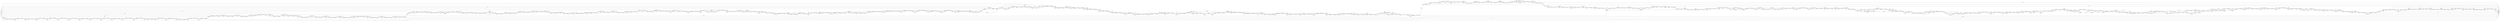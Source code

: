digraph {
	graph [rankdir=LR]
	node [shape=rectangle]
	2 -> 4 [label=40227]
	4 -> 25 [label=3340]
	4 -> 17560 [label=36887]
	25 -> 38 [label=40227]
	38 -> 1 [label=36573]
	38 -> 44 [label=3654]
	44 -> 62 [label=3652]
	44 -> 65 [label=2]
	62 -> 1 [label=4]
	62 -> 65 [label=3648]
	65 -> 91 [label=3650]
	91 -> 110 [label=3341]
	91 -> 10319 [label=309]
	110 -> 148 [label=3290]
	110 -> 10319 [label=51]
	148 -> 154 [label=3341]
	154 -> 172 [label=3650]
	172 -> 193 [label=2925]
	172 -> 25966 [label=725]
	193 -> 250 [label=3650]
	250 -> 271 [label=2561]
	250 -> 10362 [label=1089]
	271 -> 286 [label=3650]
	286 -> 307 [label=3341]
	286 -> 25886 [label=309]
	307 -> 364 [label=3650]
	364 -> 385 [label=3291]
	364 -> 10382 [label=359]
	385 -> 391 [label=3650]
	391 -> 397 [label=3649]
	391 -> 10385 [label=1]
	397 -> 409 [label=3340]
	397 -> 418 [label=309]
	409 -> 418 [label=3290]
	409 -> 10385 [label=50]
	418 -> 430 [label=3599]
	430 -> 439 [label=3650]
	439 -> 460 [label=3341]
	439 -> 25926 [label=309]
	460 -> 635 [label=3650]
	635 -> 1 [label=309]
	635 -> 711 [label=3341]
	711 -> 729 [label=3340]
	711 -> 17591 [label=1]
	729 -> 751 [label=3341]
	751 -> 785 [label=3291]
	751 -> 10435 [label=50]
	785 -> 847 [label=3341]
	847 -> 868 [label=2563]
	847 -> 10455 [label=778]
	868 -> 910 [label=3341]
	910 -> 931 [label=2562]
	910 -> 10475 [label=779]
	931 -> 958 [label=3341]
	958 -> 979 [label=2610]
	958 -> 18286 [label=731]
	979 -> 1030 [label=3341]
	1030 -> 1066 [label=3290]
	1030 -> 10500 [label=51]
	1066 -> 1174 [label=3341]
	1174 -> 1195 [label=3340]
	1174 -> 17611 [label=1]
	1195 -> 1409 [label=3341]
	1409 -> 1444 [label=2559]
	1409 -> 10544 [label=782]
	1444 -> 1489 [label=3341]
	1489 -> 1510 [label=2559]
	1489 -> 10559 [label=782]
	1510 -> 1549 [label=3341]
	1549 -> 1570 [label=2559]
	1549 -> 10584 [label=782]
	1570 -> 1579 [label=3341]
	1579 -> 1600 [label=2560]
	1579 -> 10604 [label=781]
	1600 -> 1659 [label=3341]
	1659 -> 1 [label=50]
	1659 -> 1666 [label=3291]
	1666 -> 1731 [label=3292]
	1731 -> 1752 [label=3291]
	1731 -> 26642 [label=1]
	1752 -> 1887 [label=3292]
	1887 -> 1908 [label=3291]
	1887 -> 26662 [label=1]
	1908 -> 1944 [label=3292]
	1944 -> 1971 [label=2559]
	1944 -> 17637 [label=733]
	1971 -> 1977 [label=3292]
	1977 -> 1998 [label=2559]
	1977 -> 17657 [label=733]
	1998 -> 2107 [label=3292]
	2107 -> 2121 [label=3291]
	2107 -> 2128 [label=1]
	2121 -> 2128 [label=2559]
	2121 -> 17675 [label=732]
	2128 -> 2142 [label=2560]
	2142 -> 2160 [label=2560]
	2142 -> 2163 [label=1]
	2160 -> 2163 [label=3291]
	2163 -> 2277 [label=3292]
	2277 -> 2283 [label=3291]
	2277 -> 2301 [label=1]
	2283 -> 2301 [label=3287]
	2283 -> 2304 [label=4]
	2301 -> 2304 [label=3287]
	2301 -> 17741 [label=1]
	2304 -> 2320 [label=3291]
	2320 -> 2341 [label=3287]
	2320 -> 17741 [label=4]
	2341 -> 2346 [label=3291]
	2346 -> 2367 [label=3287]
	2346 -> 17771 [label=4]
	2367 -> 2371 [label=3292]
	2371 -> 2392 [label=3287]
	2371 -> 17805 [label=5]
	2392 -> 2418 [label=3291]
	2418 -> 2427 [label=3292]
	2427 -> 2441 [label=3288]
	2427 -> 2448 [label=4]
	2441 -> 2448 [label=3285]
	2441 -> 2462 [label=3]
	2448 -> 2462 [label=3289]
	2462 -> 2657 [label=3292]
	2657 -> 2678 [label=3288]
	2657 -> 18390 [label=4]
	2678 -> 2792 [label=3292]
	2792 -> 2828 [label=3288]
	2792 -> 18425 [label=4]
	2828 -> 2846 [label=3292]
	2846 -> 2867 [label=3287]
	2846 -> 17851 [label=5]
	2867 -> 2882 [label=3292]
	2882 -> 2897 [label=3291]
	2882 -> 17878 [label=1]
	2897 -> 2912 [label=3287]
	2897 -> 17878 [label=4]
	2912 -> 2918 [label=2559]
	2912 -> 17887 [label=728]
	2918 -> 2946 [label=2563]
	2946 -> 2967 [label=2562]
	2946 -> 22635 [label=1]
	2967 -> 2987 [label=2563]
	2987 -> 3008 [label=3292]
	3008 -> 3029 [label=2560]
	3008 -> 3047 [label=732]
	3029 -> 3047 [label=2559]
	3029 -> 3050 [label=1]
	3047 -> 3050 [label=3291]
	3050 -> 3076 [label=3292]
	3076 -> 3077 [label=2564]
	3076 -> 22678 [label=728]
	3077 -> 3101 [label=2559]
	3077 -> 17985 [label=5]
	3101 -> 3108 [label=3288]
	3108 -> 3120 [label=3292]
	3120 -> 3125 [label=3291]
	3120 -> 3152 [label=1]
	3125 -> 3145 [label=2563]
	3125 -> 3146 [label=728]
	3145 -> 3146 [label=2562]
	3145 -> 1 [label=1]
	3146 -> 3152 [label=2562]
	3146 -> 3167 [label=728]
	3152 -> 3158 [label=2563]
	3158 -> 3167 [label=2559]
	3158 -> 3179 [label=4]
	3167 -> 3179 [label=3287]
	3179 -> 3224 [label=3291]
	3224 -> 3245 [label=2563]
	3224 -> 22741 [label=728]
	3245 -> 3251 [label=3291]
	3251 -> 3272 [label=2563]
	3251 -> 22761 [label=728]
	3272 -> 3296 [label=3291]
	3296 -> 3311 [label=2563]
	3296 -> 18505 [label=728]
	3311 -> 3332 [label=2559]
	3311 -> 18505 [label=4]
	3332 -> 3341 [label=3291]
	3341 -> 3365 [label=3290]
	3341 -> 22784 [label=1]
	3365 -> 3386 [label=2562]
	3365 -> 22784 [label=728]
	3386 -> 3392 [label=3290]
	3386 -> 18534 [label=1]
	3392 -> 3413 [label=3288]
	3392 -> 18534 [label=2]
	3413 -> 3434 [label=3287]
	3413 -> 18559 [label=4]
	3434 -> 3466 [label=3291]
	3466 -> 3487 [label=2563]
	3466 -> 22821 [label=728]
	3487 -> 3488 [label=3291]
	3488 -> 3511 [label=2562]
	3488 -> 22840 [label=729]
	3511 -> 3528 [label=2559]
	3511 -> 18580 [label=3]
	3511 -> 3547 [label=728]
	3528 -> 3529 [label=2560]
	3529 -> 3547 [label=2559]
	3529 -> 18580 [label=1]
	3547 -> 3562 [label=3287]
	3562 -> 3583 [label=2559]
	3562 -> 18616 [label=728]
	3583 -> 3602 [label=2563]
	3602 -> 3619 [label=3291]
	3619 -> 3640 [label=2562]
	3619 -> 22906 [label=729]
	3640 -> 3652 [label=2563]
	3652 -> 3655 [label=2560]
	3652 -> 18651 [label=3]
	3655 -> 3676 [label=2559]
	3655 -> 22945 [label=1]
	3676 -> 3697 [label=3291]
	3697 -> 3709 [label=3288]
	3697 -> 18674 [label=3]
	3709 -> 3730 [label=2560]
	3709 -> 18674 [label=728]
	3730 -> 3739 [label=2559]
	3730 -> 18697 [label=1]
	3739 -> 3742 [label=2562]
	3742 -> 3748 [label=3290]
	3748 -> 3760 [label=3287]
	3748 -> 18697 [label=3]
	3760 -> 3805 [label=2559]
	3760 -> 18733 [label=728]
	3805 -> 3807 [label=3287]
	3807 -> 3841 [label=2559]
	3807 -> 23048 [label=728]
	3841 -> 3856 [label=3287]
	3856 -> 3865 [label=3291]
	3865 -> 3893 [label=3287]
	3865 -> 18849 [label=4]
	3893 -> 3937 [label=2559]
	3893 -> 18855 [label=728]
	3937 -> 3955 [label=3287]
	3955 -> 4003 [label=2559]
	3955 -> 18913 [label=728]
	4003 -> 4034 [label=3291]
	4034 -> 4081 [label=2559]
	4034 -> 18956 [label=732]
	4081 -> 4093 [label=3287]
	4093 -> 4135 [label=3291]
	4135 -> 4156 [label=2559]
	4135 -> 19008 [label=732]
	4156 -> 4186 [label=2563]
	4186 -> 4192 [label=3291]
	4192 -> 4213 [label=2563]
	4192 -> 23194 [label=728]
	4213 -> 4228 [label=3291]
	4228 -> 4249 [label=2561]
	4228 -> 19036 [label=730]
	4249 -> 4259 [label=3291]
	4259 -> 4286 [label=2561]
	4259 -> 19069 [label=730]
	4286 -> 4315 [label=2559]
	4286 -> 19069 [label=2]
	4315 -> 4336 [label=2561]
	4336 -> 4357 [label=3291]
	4357 -> 4378 [label=2563]
	4357 -> 23214 [label=728]
	4378 -> 4409 [label=3291]
	4409 -> 4430 [label=2561]
	4409 -> 19126 [label=730]
	4430 -> 4444 [label=3289]
	4444 -> 4450 [label=3291]
	4450 -> 4466 [label=2563]
	4450 -> 19151 [label=728]
	4466 -> 4487 [label=2561]
	4466 -> 19151 [label=2]
	4487 -> 4494 [label=3291]
	4494 -> 4514 [label=3289]
	4494 -> 4515 [label=2]
	4514 -> 4515 [label=3288]
	4514 -> 1 [label=1]
	4515 -> 4516 [label=3290]
	4516 -> 1 [label=725]
	4516 -> 4531 [label=2565]
	4531 -> 4552 [label=2563]
	4531 -> 19206 [label=2]
	4552 -> 4584 [label=2565]
	4584 -> 1 [label=3]
	4584 -> 4591 [label=2562]
	4591 -> 4621 [label=2559]
	4591 -> 19233 [label=3]
	4621 -> 4681 [label=2560]
	4681 -> 4702 [label=2559]
	4681 -> 26872 [label=1]
	4702 -> 4729 [label=2560]
	4729 -> 4756 [label=2559]
	4729 -> 26898 [label=1]
	4756 -> 4876 [label=2560]
	4876 -> 4897 [label=2559]
	4876 -> 26918 [label=1]
	4897 -> 5023 [label=2560]
	5023 -> 5044 [label=2559]
	5023 -> 26938 [label=1]
	5044 -> 5359 [label=2560]
	5359 -> 5392 [label=2559]
	5359 -> 26970 [label=1]
	5392 -> 5427 [label=2560]
	5427 -> 5602 [label=2559]
	5427 -> 27021 [label=1]
	5602 -> 5604 [label=2560]
	5604 -> 5625 [label=2559]
	5604 -> 27041 [label=1]
	5625 -> 5958 [label=2560]
	5958 -> 5979 [label=2559]
	5958 -> 27061 [label=1]
	5979 -> 5982 [label=2560]
	5982 -> 1 [label=2559]
	5982 -> 28190 [label=1]
	5991 -> 6012 [label=50]
	5991 -> 23951 [label=36886]
	6012 -> 6018 [label=36936]
	6018 -> 6132 [label=50]
	6018 -> 24064 [label=36886]
	6132 -> 6159 [label=36936]
	6159 -> 6222 [label=50]
	6159 -> 24119 [label=36886]
	6222 -> 6235 [label=36627]
	6235 -> 6237 [label=36936]
	6237 -> 6258 [label=50]
	6237 -> 24146 [label=36886]
	6258 -> 6311 [label=36936]
	6311 -> 6345 [label=50]
	6311 -> 24179 [label=36886]
	6345 -> 6384 [label=36936]
	6384 -> 6432 [label=50]
	6384 -> 24200 [label=36886]
	6432 -> 6435 [label=36936]
	6435 -> 6491 [label=50]
	6435 -> 24281 [label=36886]
	6491 -> 6546 [label=36936]
	6546 -> 6567 [label=50]
	6546 -> 24301 [label=36886]
	6567 -> 6615 [label=36936]
	6615 -> 6681 [label=50]
	6615 -> 24366 [label=36886]
	6681 -> 6694 [label=36936]
	6694 -> 6753 [label=50]
	6694 -> 24424 [label=36886]
	6753 -> 6759 [label=36936]
	6759 -> 6780 [label=50]
	6759 -> 24444 [label=36886]
	6780 -> 6786 [label=36936]
	6786 -> 6955 [label=50]
	6786 -> 24510 [label=36886]
	6955 -> 6961 [label=36936]
	6961 -> 6982 [label=50]
	6961 -> 24530 [label=36886]
	6982 -> 7222 [label=36936]
	7222 -> 7243 [label=50]
	7222 -> 24550 [label=36886]
	7243 -> 7318 [label=36936]
	7318 -> 7344 [label=50]
	7318 -> 24575 [label=36886]
	7344 -> 7404 [label=36936]
	7404 -> 7437 [label=50]
	7404 -> 24607 [label=36886]
	7437 -> 7446 [label=36936]
	7446 -> 7454 [label=50]
	7446 -> 7476 [label=36886]
	7454 -> 7461 [label=51]
	7461 -> 7476 [label=50]
	7461 -> 16606 [label=1]
	7476 -> 7479 [label=36936]
	7479 -> 7500 [label=50]
	7479 -> 16606 [label=36886]
	7500 -> 7506 [label=36937]
	7506 -> 7527 [label=50]
	7506 -> 16641 [label=36887]
	7527 -> 7552 [label=36936]
	7552 -> 7560 [label=36937]
	7560 -> 7581 [label=51]
	7560 -> 24660 [label=36886]
	7581 -> 7593 [label=36937]
	7593 -> 7614 [label=36936]
	7593 -> 16688 [label=1]
	7614 -> 7635 [label=50]
	7614 -> 16703 [label=36887]
	7635 -> 7675 [label=50]
	7635 -> 16744 [label=1]
	7675 -> 7680 [label=36937]
	7680 -> 7701 [label=36936]
	7680 -> 16767 [label=1]
	7701 -> 7719 [label=36937]
	7719 -> 7740 [label=50]
	7719 -> 16773 [label=36887]
	7740 -> 7767 [label=50]
	7740 -> 7776 [label=36886]
	7767 -> 7776 [label=51]
	7776 -> 7785 [label=36937]
	7785 -> 7806 [label=51]
	7785 -> 7812 [label=36886]
	7806 -> 7812 [label=50]
	7806 -> 7827 [label=1]
	7812 -> 7827 [label=36936]
	7827 -> 7828 [label=36937]
	7828 -> 7854 [label=51]
	7828 -> 24801 [label=36886]
	7854 -> 7860 [label=36937]
	7860 -> 7866 [label=51]
	7860 -> 16849 [label=36886]
	7866 -> 7902 [label=50]
	7866 -> 16849 [label=1]
	7902 -> 7950 [label=36936]
	7950 -> 7971 [label=36936]
	7950 -> 16937 [label=1]
	7971 -> 7986 [label=36937]
	7986 -> 8034 [label=36936]
	7986 -> 16984 [label=1]
	8034 -> 8046 [label=36937]
	8046 -> 8064 [label=36936]
	8046 -> 17029 [label=1]
	8064 -> 8103 [label=50]
	8064 -> 17029 [label=36886]
	8103 -> 8136 [label=36937]
	8136 -> 8142 [label=51]
	8136 -> 8187 [label=36886]
	8142 -> 8187 [label=50]
	8142 -> 17202 [label=1]
	8187 -> 8235 [label=50]
	8187 -> 24955 [label=36886]
	8235 -> 8262 [label=36936]
	8262 -> 8307 [label=50]
	8262 -> 17202 [label=36886]
	8307 -> 8385 [label=36937]
	8385 -> 8406 [label=50]
	8385 -> 17210 [label=36887]
	8406 -> 8412 [label=36936]
	8412 -> 8430 [label=36937]
	8430 -> 8478 [label=51]
	8430 -> 25057 [label=36886]
	8478 -> 8481 [label=36937]
	8481 -> 8502 [label=51]
	8481 -> 25077 [label=36886]
	8502 -> 8568 [label=36937]
	8568 -> 8589 [label=51]
	8568 -> 25097 [label=36886]
	8589 -> 8599 [label=36937]
	8599 -> 8649 [label=51]
	8599 -> 25146 [label=36886]
	8649 -> 8670 [label=36937]
	8670 -> 8715 [label=50]
	8670 -> 17260 [label=36887]
	8715 -> 8733 [label=51]
	8733 -> 8748 [label=36937]
	8748 -> 8787 [label=51]
	8748 -> 17280 [label=36886]
	8787 -> 8817 [label=50]
	8787 -> 17280 [label=1]
	8817 -> 8838 [label=51]
	8838 -> 8859 [label=50]
	8838 -> 17305 [label=2]
	8859 -> 8866 [label=777]
	8866 -> 8886 [label=37663]
	8886 -> 8907 [label=51]
	8886 -> 23260 [label=726]
	8886 -> 8986 [label=36886]
	8907 -> 22513 [label=726]
	8907 -> 8928 [label=51]
	8928 -> 8931 [label=780]
	8931 -> 8952 [label=50]
	8931 -> 17334 [label=730]
	8952 -> 8961 [label=53]
	8961 -> 8982 [label=51]
	8961 -> 18011 [label=2]
	8982 -> 8986 [label=782]
	8986 -> 8988 [label=37668]
	8988 -> 9009 [label=37666]
	8988 -> 18045 [label=2]
	9009 -> 9045 [label=37668]
	9045 -> 9054 [label=781]
	9045 -> 9066 [label=36887]
	9054 -> 9066 [label=779]
	9054 -> 9090 [label=2]
	9066 -> 9090 [label=37666]
	9090 -> 9147 [label=37668]
	9147 -> 9156 [label=36939]
	9147 -> 9168 [label=729]
	9156 -> 9168 [label=53]
	9156 -> 9180 [label=36886]
	9168 -> 9180 [label=782]
	9180 -> 9183 [label=37668]
	9183 -> 9204 [label=36936]
	9183 -> 17383 [label=732]
	9204 -> 9219 [label=37668]
	9219 -> 9240 [label=780]
	9219 -> 18100 [label=36888]
	9240 -> 9273 [label=37668]
	9273 -> 9294 [label=781]
	9273 -> 17403 [label=36887]
	9294 -> 9315 [label=782]
	9294 -> 25433 [label=36886]
	9315 -> 9351 [label=37668]
	9351 -> 9372 [label=782]
	9351 -> 25453 [label=36886]
	9372 -> 9405 [label=37668]
	9405 -> 9420 [label=36939]
	9405 -> 9426 [label=729]
	9420 -> 9426 [label=50]
	9420 -> 9441 [label=36889]
	9426 -> 9441 [label=779]
	9441 -> 9467 [label=37668]
	9467 -> 9488 [label=37667]
	9467 -> 17434 [label=1]
	9488 -> 9525 [label=37668]
	9525 -> 9528 [label=36937]
	9525 -> 9546 [label=731]
	9528 -> 9546 [label=50]
	9528 -> 17446 [label=36887]
	9546 -> 9549 [label=781]
	9549 -> 9551 [label=782]
	9551 -> 9578 [label=781]
	9551 -> 17480 [label=1]
	9578 -> 9599 [label=780]
	9578 -> 18140 [label=2]
	9599 -> 9600 [label=782]
	9600 -> 9604 [label=37668]
	9604 -> 9605 [label=782]
	9604 -> 9626 [label=36886]
	9605 -> 9626 [label=51]
	9605 -> 9632 [label=731]
	9626 -> 9632 [label=36937]
	9632 -> 9635 [label=37668]
	9635 -> 9682 [label=782]
	9635 -> 25579 [label=36886]
	9682 -> 9692 [label=37668]
	9692 -> 9713 [label=50]
	9692 -> 17497 [label=37618]
	9713 -> 9730 [label=782]
	9730 -> 9755 [label=37668]
	9755 -> 9797 [label=782]
	9755 -> 25640 [label=36886]
	9797 -> 9840 [label=37668]
	9840 -> 9861 [label=36937]
	9840 -> 18186 [label=731]
	9861 -> 9878 [label=37668]
	9878 -> 9899 [label=50]
	9878 -> 17520 [label=37618]
	9899 -> 9939 [label=37668]
	9939 -> 9960 [label=782]
	9939 -> 25660 [label=36886]
	9960 -> 9966 [label=37668]
	9966 -> 9987 [label=36937]
	9966 -> 18206 [label=731]
	9987 -> 10005 [label=37668]
	10005 -> 10053 [label=782]
	10005 -> 25707 [label=36886]
	10053 -> 10056 [label=37668]
	10056 -> 10104 [label=782]
	10056 -> 25754 [label=36886]
	10104 -> 10149 [label=37668]
	10149 -> 10170 [label=36937]
	10149 -> 18226 [label=731]
	10170 -> 10226 [label=37668]
	10226 -> 10230 [label=37667]
	10226 -> 10247 [label=1]
	10230 -> 10233 [label=781]
	10230 -> 18244 [label=36886]
	10233 -> 10247 [label=50]
	10233 -> 18244 [label=731]
	10247 -> 10254 [label=51]
	10254 -> 10272 [label=782]
	10272 -> 2 [label=37668]
	10319 -> 10328 [label=360]
	10328 -> 148 [label=51]
	10328 -> 154 [label=309]
	10362 -> 271 [label=1089]
	10382 -> 385 [label=359]
	10385 -> 430 [label=51]
	10435 -> 785 [label=50]
	10455 -> 868 [label=778]
	10475 -> 931 [label=779]
	10500 -> 1066 [label=51]
	10500 -> 10559 [label=1]
	10544 -> 1444 [label=782]
	10559 -> 1510 [label=782]
	10559 -> 1666 [label=1]
	10584 -> 1570 [label=782]
	10604 -> 1600 [label=781]
	10605 -> 10641 [label=83]
	10641 -> 10662 [label=81]
	10641 -> 22023 [label=2]
	10662 -> 10731 [label=83]
	10731 -> 10752 [label=81]
	10731 -> 22043 [label=2]
	10752 -> 10758 [label=83]
	10758 -> 10779 [label=81]
	10758 -> 22063 [label=2]
	10779 -> 10867 [label=83]
	10867 -> 10889 [label=81]
	10867 -> 22084 [label=2]
	10889 -> 10967 [label=83]
	10967 -> 10988 [label=81]
	10967 -> 22104 [label=2]
	10988 -> 11150 [label=83]
	11150 -> 11186 [label=81]
	11150 -> 22139 [label=2]
	11186 -> 11252 [label=83]
	11252 -> 11309 [label=81]
	11252 -> 22195 [label=2]
	11309 -> 11366 [label=83]
	11366 -> 11405 [label=81]
	11366 -> 22233 [label=2]
	11405 -> 11498 [label=83]
	11498 -> 11597 [label=81]
	11498 -> 22331 [label=2]
	11597 -> 11831 [label=83]
	11831 -> 11852 [label=81]
	11831 -> 22351 [label=2]
	11852 -> 12494 [label=83]
	12494 -> 12515 [label=81]
	12494 -> 22371 [label=2]
	12515 -> 12622 [label=83]
	12622 -> 12643 [label=81]
	12622 -> 22391 [label=2]
	12643 -> 12784 [label=83]
	12784 -> 12805 [label=81]
	12784 -> 22411 [label=2]
	12805 -> 13008 [label=83]
	13008 -> 13030 [label=81]
	13008 -> 22432 [label=2]
	13030 -> 13042 [label=83]
	13042 -> 13063 [label=81]
	13042 -> 22452 [label=2]
	13063 -> 13192 [label=83]
	13192 -> 13213 [label=81]
	13192 -> 22472 [label=2]
	13213 -> 13336 [label=83]
	13336 -> 13357 [label=81]
	13336 -> 22492 [label=2]
	13357 -> 13375 [label=83]
	13375 -> 13396 [label=81]
	13375 -> 22512 [label=2]
	13396 -> 13815 [label=83]
	13815 -> 1 [label=2]
	13815 -> 15108 [label=81]
	15108 -> 15132 [label=36654]
	15132 -> 15532 [label=36658]
	15532 -> 15553 [label=81]
	15532 -> 23391 [label=36577]
	15553 -> 15582 [label=36658]
	15582 -> 15603 [label=81]
	15582 -> 23411 [label=36577]
	15603 -> 15642 [label=36658]
	15642 -> 15670 [label=81]
	15642 -> 23438 [label=36577]
	15670 -> 15705 [label=36658]
	15705 -> 15846 [label=36967]
	15846 -> 15867 [label=390]
	15846 -> 23458 [label=36577]
	15867 -> 15934 [label=36967]
	15934 -> 15955 [label=390]
	15934 -> 23478 [label=36577]
	15955 -> 16035 [label=36967]
	16035 -> 16056 [label=390]
	16035 -> 23498 [label=36577]
	16056 -> 16068 [label=36967]
	16068 -> 16089 [label=390]
	16068 -> 23518 [label=36577]
	16089 -> 16116 [label=36967]
	16116 -> 16140 [label=390]
	16116 -> 23541 [label=36577]
	16140 -> 16156 [label=36967]
	16156 -> 16180 [label=390]
	16156 -> 23564 [label=36577]
	16180 -> 16275 [label=36967]
	16275 -> 16296 [label=390]
	16275 -> 23584 [label=36577]
	16296 -> 16345 [label=36967]
	16345 -> 16366 [label=390]
	16345 -> 23604 [label=36577]
	16366 -> 16418 [label=36967]
	16418 -> 16473 [label=390]
	16418 -> 23658 [label=36577]
	16473 -> 16474 [label=36967]
	16474 -> 16495 [label=390]
	16474 -> 23678 [label=36577]
	16495 -> 16585 [label=36967]
	16585 -> 1 [label=81]
	16585 -> 5991 [label=36886]
	16606 -> 7500 [label=36887]
	16641 -> 7552 [label=1]
	16641 -> 7527 [label=36886]
	16688 -> 7614 [label=1]
	16703 -> 7635 [label=1]
	16703 -> 16744 [label=36886]
	16744 -> 7675 [label=36887]
	16767 -> 7701 [label=1]
	16773 -> 7767 [label=1]
	16773 -> 7740 [label=36886]
	16849 -> 16858 [label=36887]
	16858 -> 7950 [label=1]
	16858 -> 7902 [label=36886]
	16937 -> 7971 [label=1]
	16984 -> 8034 [label=1]
	17029 -> 8103 [label=36887]
	17202 -> 8307 [label=36887]
	17210 -> 8412 [label=1]
	17210 -> 8406 [label=36886]
	17260 -> 8715 [label=1]
	17260 -> 8733 [label=36886]
	17280 -> 17283 [label=36887]
	17283 -> 8817 [label=1]
	17283 -> 8866 [label=36886]
	17305 -> 8859 [label=727]
	17334 -> 17338 [label=732]
	17338 -> 8952 [label=3]
	17338 -> 18011 [label=729]
	17383 -> 9204 [label=732]
	17403 -> 9294 [label=36887]
	17434 -> 9488 [label=1]
	17446 -> 9549 [label=1]
	17446 -> 9600 [label=36886]
	17480 -> 9578 [label=1]
	17497 -> 9713 [label=732]
	17497 -> 9730 [label=36886]
	17520 -> 9899 [label=37618]
	17560 -> 25 [label=36887]
	17591 -> 729 [label=1]
	17611 -> 1195 [label=1]
	17637 -> 1971 [label=733]
	17657 -> 1998 [label=733]
	17675 -> 2142 [label=1]
	17675 -> 2160 [label=731]
	17741 -> 17771 [label=1]
	17741 -> 2341 [label=4]
	17771 -> 2367 [label=5]
	17805 -> 2392 [label=4]
	17805 -> 2418 [label=1]
	17851 -> 2867 [label=5]
	17878 -> 17881 [label=5]
	17881 -> 17887 [label=1]
	17881 -> 2918 [label=4]
	17887 -> 17902 [label=729]
	17902 -> 17923 [label=1]
	17902 -> 22635 [label=728]
	17923 -> 17932 [label=730]
	17932 -> 17935 [label=2]
	17932 -> 17953 [label=728]
	17935 -> 2967 [label=1]
	17935 -> 17953 [label=1]
	17953 -> 2987 [label=729]
	17985 -> 3108 [label=4]
	17985 -> 22678 [label=1]
	18011 -> 8982 [label=731]
	18045 -> 9009 [label=2]
	18100 -> 9240 [label=36888]
	18140 -> 9599 [label=2]
	18186 -> 9861 [label=731]
	18206 -> 9987 [label=731]
	18226 -> 10170 [label=731]
	18244 -> 10254 [label=731]
	18244 -> 10272 [label=36886]
	18286 -> 979 [label=731]
	18390 -> 2678 [label=4]
	18425 -> 2828 [label=4]
	18505 -> 3332 [label=732]
	18534 -> 3413 [label=3]
	18559 -> 3434 [label=4]
	18580 -> 18581 [label=4]
	18581 -> 18602 [label=3]
	18581 -> 26768 [label=1]
	18602 -> 18616 [label=4]
	18616 -> 18629 [label=732]
	18629 -> 3583 [label=4]
	18629 -> 3602 [label=728]
	18651 -> 3676 [label=732]
	18674 -> 3739 [label=3]
	18674 -> 3742 [label=728]
	18697 -> 18724 [label=4]
	18724 -> 18733 [label=3]
	18724 -> 18745 [label=1]
	18733 -> 18745 [label=731]
	18745 -> 18748 [label=732]
	18748 -> 18751 [label=4]
	18748 -> 3805 [label=728]
	18751 -> 18762 [label=3]
	18751 -> 18772 [label=1]
	18762 -> 18772 [label=2]
	18762 -> 18783 [label=1]
	18772 -> 18783 [label=3]
	18783 -> 3856 [label=4]
	18849 -> 18855 [label=2]
	18849 -> 18870 [label=2]
	18855 -> 18858 [label=730]
	18858 -> 18870 [label=2]
	18858 -> 3937 [label=728]
	18870 -> 18913 [label=4]
	18913 -> 4003 [label=732]
	18956 -> 4093 [label=4]
	18956 -> 4081 [label=728]
	19008 -> 4156 [label=4]
	19008 -> 4186 [label=728]
	19036 -> 4249 [label=730]
	19069 -> 19071 [label=732]
	19071 -> 4336 [label=730]
	19071 -> 4315 [label=2]
	19126 -> 4444 [label=2]
	19126 -> 4430 [label=728]
	19151 -> 4487 [label=730]
	19206 -> 4552 [label=2]
	19233 -> 1 [label=2]
	19233 -> 4621 [label=1]
	22003 -> 10605 [label=2]
	22023 -> 10662 [label=2]
	22043 -> 10752 [label=2]
	22063 -> 10779 [label=2]
	22084 -> 10889 [label=2]
	22104 -> 10988 [label=2]
	22139 -> 11186 [label=2]
	22195 -> 11309 [label=2]
	22233 -> 11405 [label=2]
	22331 -> 11597 [label=2]
	22351 -> 11852 [label=2]
	22371 -> 12515 [label=2]
	22391 -> 12643 [label=2]
	22411 -> 12805 [label=2]
	22432 -> 13030 [label=2]
	22452 -> 13063 [label=2]
	22472 -> 13213 [label=2]
	22492 -> 13357 [label=2]
	22512 -> 13396 [label=2]
	22513 -> 8928 [label=729]
	22635 -> 17923 [label=729]
	22678 -> 3101 [label=729]
	22741 -> 3245 [label=728]
	22761 -> 3272 [label=728]
	22784 -> 3386 [label=729]
	22821 -> 3487 [label=728]
	22840 -> 3511 [label=728]
	22840 -> 3528 [label=1]
	22906 -> 22945 [label=728]
	22906 -> 3640 [label=1]
	22945 -> 18651 [label=729]
	23048 -> 3841 [label=728]
	23194 -> 4213 [label=728]
	23214 -> 4378 [label=728]
	23260 -> 8907 [label=726]
	23391 -> 15553 [label=36577]
	23411 -> 15603 [label=36577]
	23438 -> 15670 [label=36577]
	23458 -> 15867 [label=36577]
	23478 -> 15955 [label=36577]
	23498 -> 16056 [label=36577]
	23518 -> 16089 [label=36577]
	23541 -> 16140 [label=36577]
	23564 -> 16180 [label=36577]
	23584 -> 16296 [label=36577]
	23604 -> 16366 [label=36577]
	23658 -> 16473 [label=36577]
	23678 -> 16495 [label=36577]
	23951 -> 6012 [label=36886]
	24064 -> 6132 [label=36886]
	24119 -> 6222 [label=36577]
	24119 -> 6235 [label=309]
	24146 -> 6258 [label=36886]
	24179 -> 6345 [label=36886]
	24200 -> 24221 [label=36882]
	24200 -> 25946 [label=4]
	24221 -> 6432 [label=36886]
	24281 -> 6491 [label=36886]
	24301 -> 6567 [label=36886]
	24366 -> 6681 [label=36886]
	24424 -> 6753 [label=36886]
	24444 -> 6780 [label=36886]
	24510 -> 6955 [label=36886]
	24530 -> 6982 [label=36886]
	24550 -> 7243 [label=36886]
	24575 -> 7344 [label=36886]
	24607 -> 7437 [label=36886]
	24660 -> 7581 [label=36886]
	24801 -> 7854 [label=36886]
	24955 -> 8235 [label=36886]
	25057 -> 8478 [label=36886]
	25077 -> 8502 [label=36886]
	25097 -> 8589 [label=36886]
	25146 -> 8649 [label=36886]
	25433 -> 9315 [label=36886]
	25453 -> 9372 [label=36886]
	25579 -> 9682 [label=36886]
	25640 -> 9797 [label=36886]
	25660 -> 9960 [label=36886]
	25707 -> 10053 [label=36886]
	25754 -> 10104 [label=36886]
	25886 -> 307 [label=309]
	25926 -> 460 [label=309]
	25946 -> 24221 [label=4]
	25966 -> 193 [label=725]
	26642 -> 1752 [label=1]
	26662 -> 1908 [label=1]
	26768 -> 18602 [label=1]
	26872 -> 4702 [label=1]
	26898 -> 4756 [label=1]
	26918 -> 4897 [label=1]
	26938 -> 5044 [label=1]
	26970 -> 5392 [label=1]
	27021 -> 5602 [label=1]
	27041 -> 5625 [label=1]
	27061 -> 5979 [label=1]
	28190 -> 1 [label=1]
	0 -> 2 [label=2559]
	0 -> 10605 [label=81]
	0 -> 7454 [label=1]
	0 -> 17334 [label=2]
	0 -> 22513 [label=3]
	0 -> 8838 [label=1]
	0 -> 15108 [label=36573]
	0 -> 15705 [label=309]
	0 -> 15132 [label=4]
	0 -> 17305 [label=725]
	0 -> 5991 [label=50]
	0 -> 22003 [label=2]
	0 -> 10500 [label=1]
}
